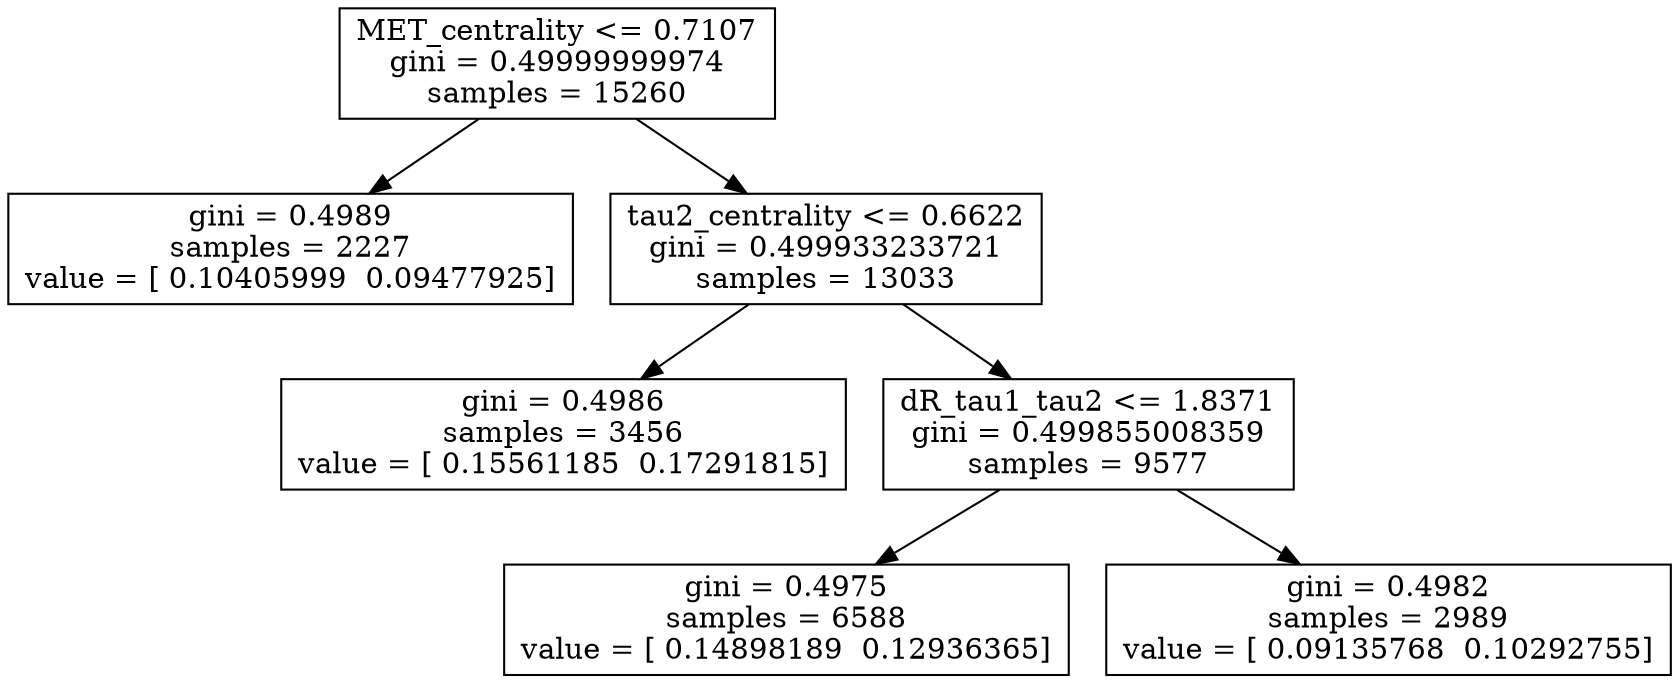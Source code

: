 digraph Tree {
0 [label="MET_centrality <= 0.7107\ngini = 0.49999999974\nsamples = 15260", shape="box"] ;
1 [label="gini = 0.4989\nsamples = 2227\nvalue = [ 0.10405999  0.09477925]", shape="box"] ;
0 -> 1 ;
2 [label="tau2_centrality <= 0.6622\ngini = 0.499933233721\nsamples = 13033", shape="box"] ;
0 -> 2 ;
3 [label="gini = 0.4986\nsamples = 3456\nvalue = [ 0.15561185  0.17291815]", shape="box"] ;
2 -> 3 ;
4 [label="dR_tau1_tau2 <= 1.8371\ngini = 0.499855008359\nsamples = 9577", shape="box"] ;
2 -> 4 ;
5 [label="gini = 0.4975\nsamples = 6588\nvalue = [ 0.14898189  0.12936365]", shape="box"] ;
4 -> 5 ;
6 [label="gini = 0.4982\nsamples = 2989\nvalue = [ 0.09135768  0.10292755]", shape="box"] ;
4 -> 6 ;
}